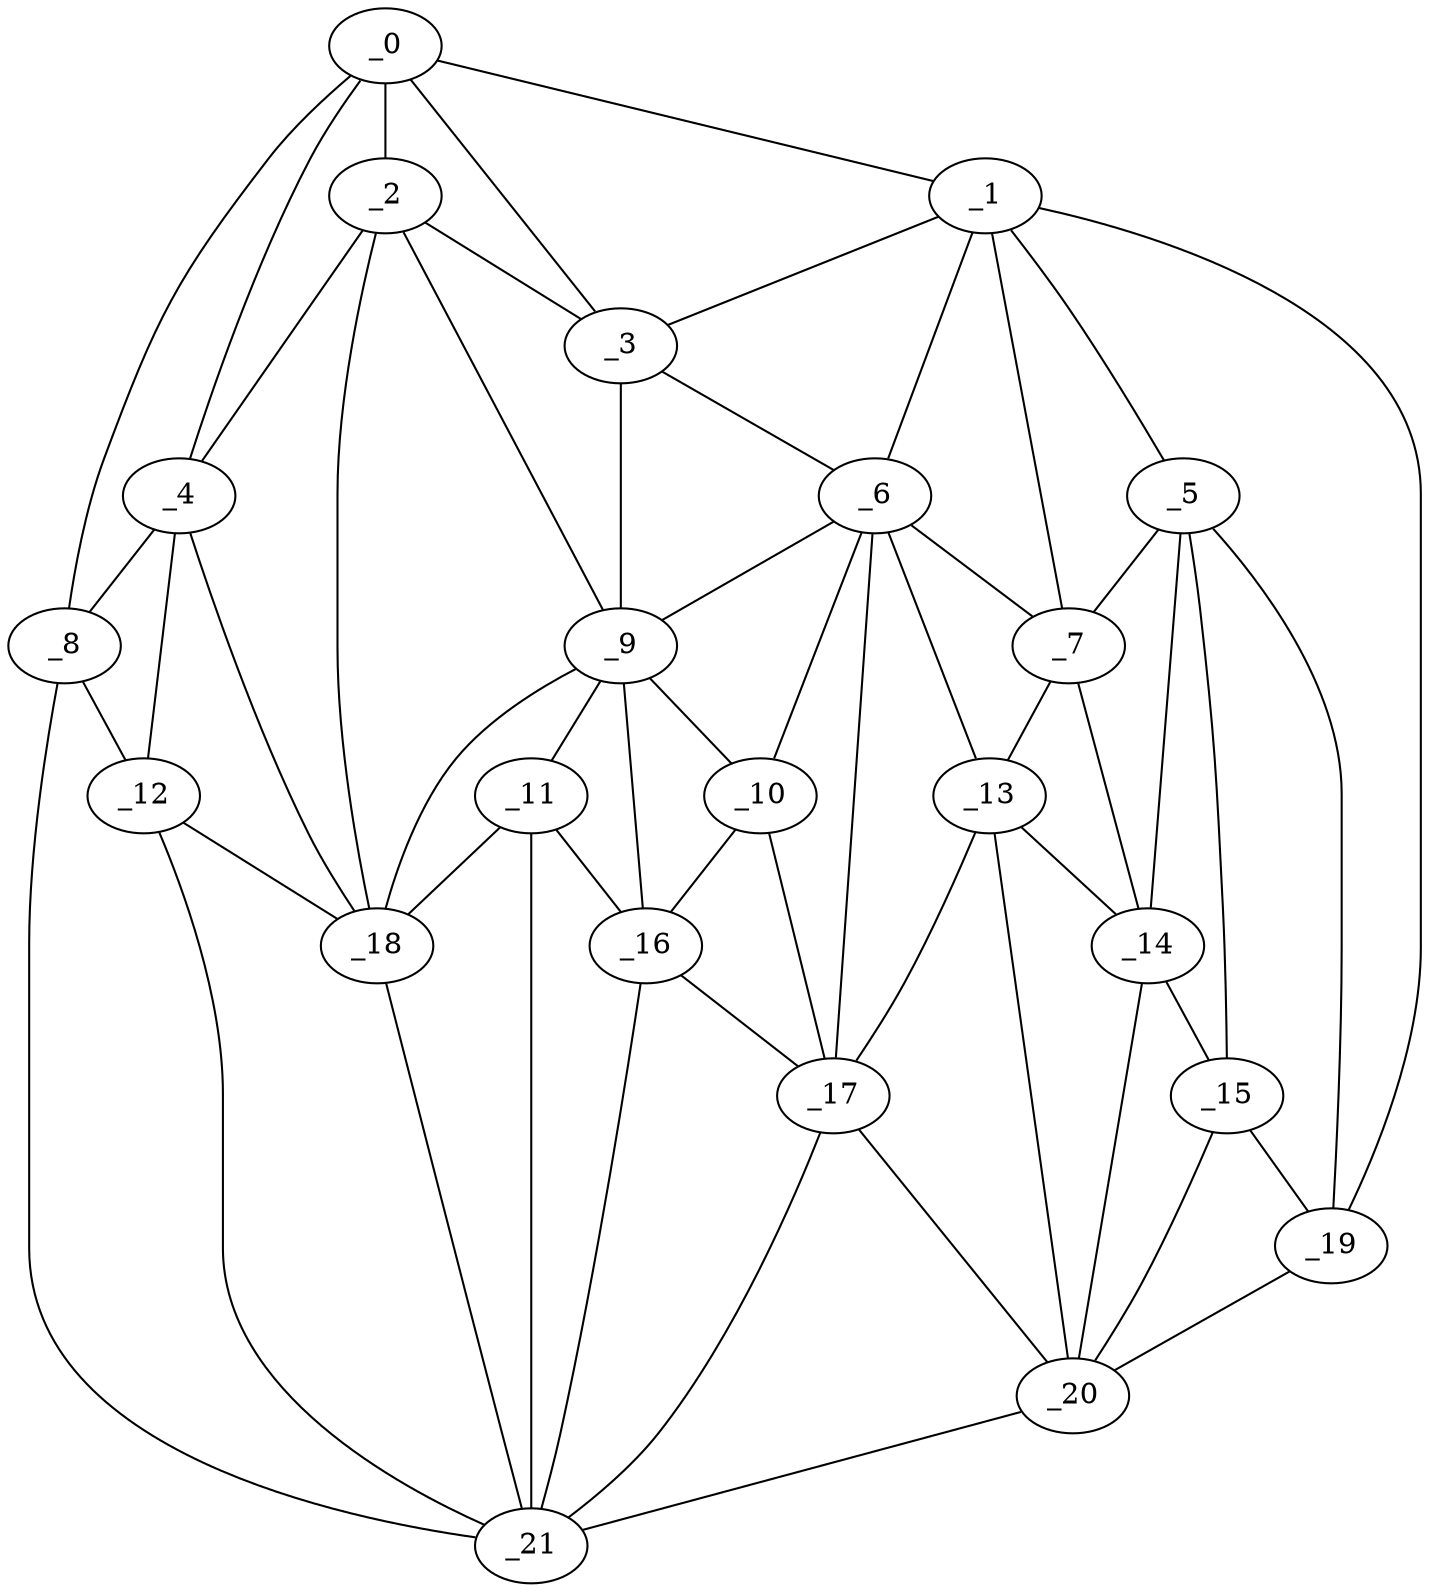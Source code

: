 graph "obj33__180.gxl" {
	_0	 [x=41,
		y=54];
	_1	 [x=42,
		y=122];
	_0 -- _1	 [valence=1];
	_2	 [x=50,
		y=48];
	_0 -- _2	 [valence=2];
	_3	 [x=53,
		y=69];
	_0 -- _3	 [valence=2];
	_4	 [x=55,
		y=36];
	_0 -- _4	 [valence=2];
	_8	 [x=67,
		y=2];
	_0 -- _8	 [valence=1];
	_1 -- _3	 [valence=2];
	_5	 [x=64,
		y=110];
	_1 -- _5	 [valence=2];
	_6	 [x=65,
		y=89];
	_1 -- _6	 [valence=2];
	_7	 [x=65,
		y=100];
	_1 -- _7	 [valence=1];
	_19	 [x=87,
		y=124];
	_1 -- _19	 [valence=1];
	_2 -- _3	 [valence=2];
	_2 -- _4	 [valence=1];
	_9	 [x=68,
		y=72];
	_2 -- _9	 [valence=2];
	_18	 [x=81,
		y=49];
	_2 -- _18	 [valence=2];
	_3 -- _6	 [valence=2];
	_3 -- _9	 [valence=1];
	_4 -- _8	 [valence=1];
	_12	 [x=77,
		y=35];
	_4 -- _12	 [valence=1];
	_4 -- _18	 [valence=2];
	_5 -- _7	 [valence=2];
	_14	 [x=77,
		y=108];
	_5 -- _14	 [valence=1];
	_15	 [x=77,
		y=113];
	_5 -- _15	 [valence=1];
	_5 -- _19	 [valence=1];
	_6 -- _7	 [valence=1];
	_6 -- _9	 [valence=2];
	_10	 [x=71,
		y=83];
	_6 -- _10	 [valence=2];
	_13	 [x=77,
		y=96];
	_6 -- _13	 [valence=2];
	_17	 [x=78,
		y=88];
	_6 -- _17	 [valence=2];
	_7 -- _13	 [valence=2];
	_7 -- _14	 [valence=1];
	_8 -- _12	 [valence=2];
	_21	 [x=91,
		y=56];
	_8 -- _21	 [valence=1];
	_9 -- _10	 [valence=1];
	_11	 [x=75,
		y=70];
	_9 -- _11	 [valence=2];
	_16	 [x=78,
		y=78];
	_9 -- _16	 [valence=2];
	_9 -- _18	 [valence=1];
	_10 -- _16	 [valence=2];
	_10 -- _17	 [valence=1];
	_11 -- _16	 [valence=2];
	_11 -- _18	 [valence=2];
	_11 -- _21	 [valence=2];
	_12 -- _18	 [valence=2];
	_12 -- _21	 [valence=1];
	_13 -- _14	 [valence=2];
	_13 -- _17	 [valence=2];
	_20	 [x=90,
		y=118];
	_13 -- _20	 [valence=1];
	_14 -- _15	 [valence=2];
	_14 -- _20	 [valence=1];
	_15 -- _19	 [valence=1];
	_15 -- _20	 [valence=2];
	_16 -- _17	 [valence=2];
	_16 -- _21	 [valence=1];
	_17 -- _20	 [valence=1];
	_17 -- _21	 [valence=2];
	_18 -- _21	 [valence=1];
	_19 -- _20	 [valence=1];
	_20 -- _21	 [valence=1];
}
